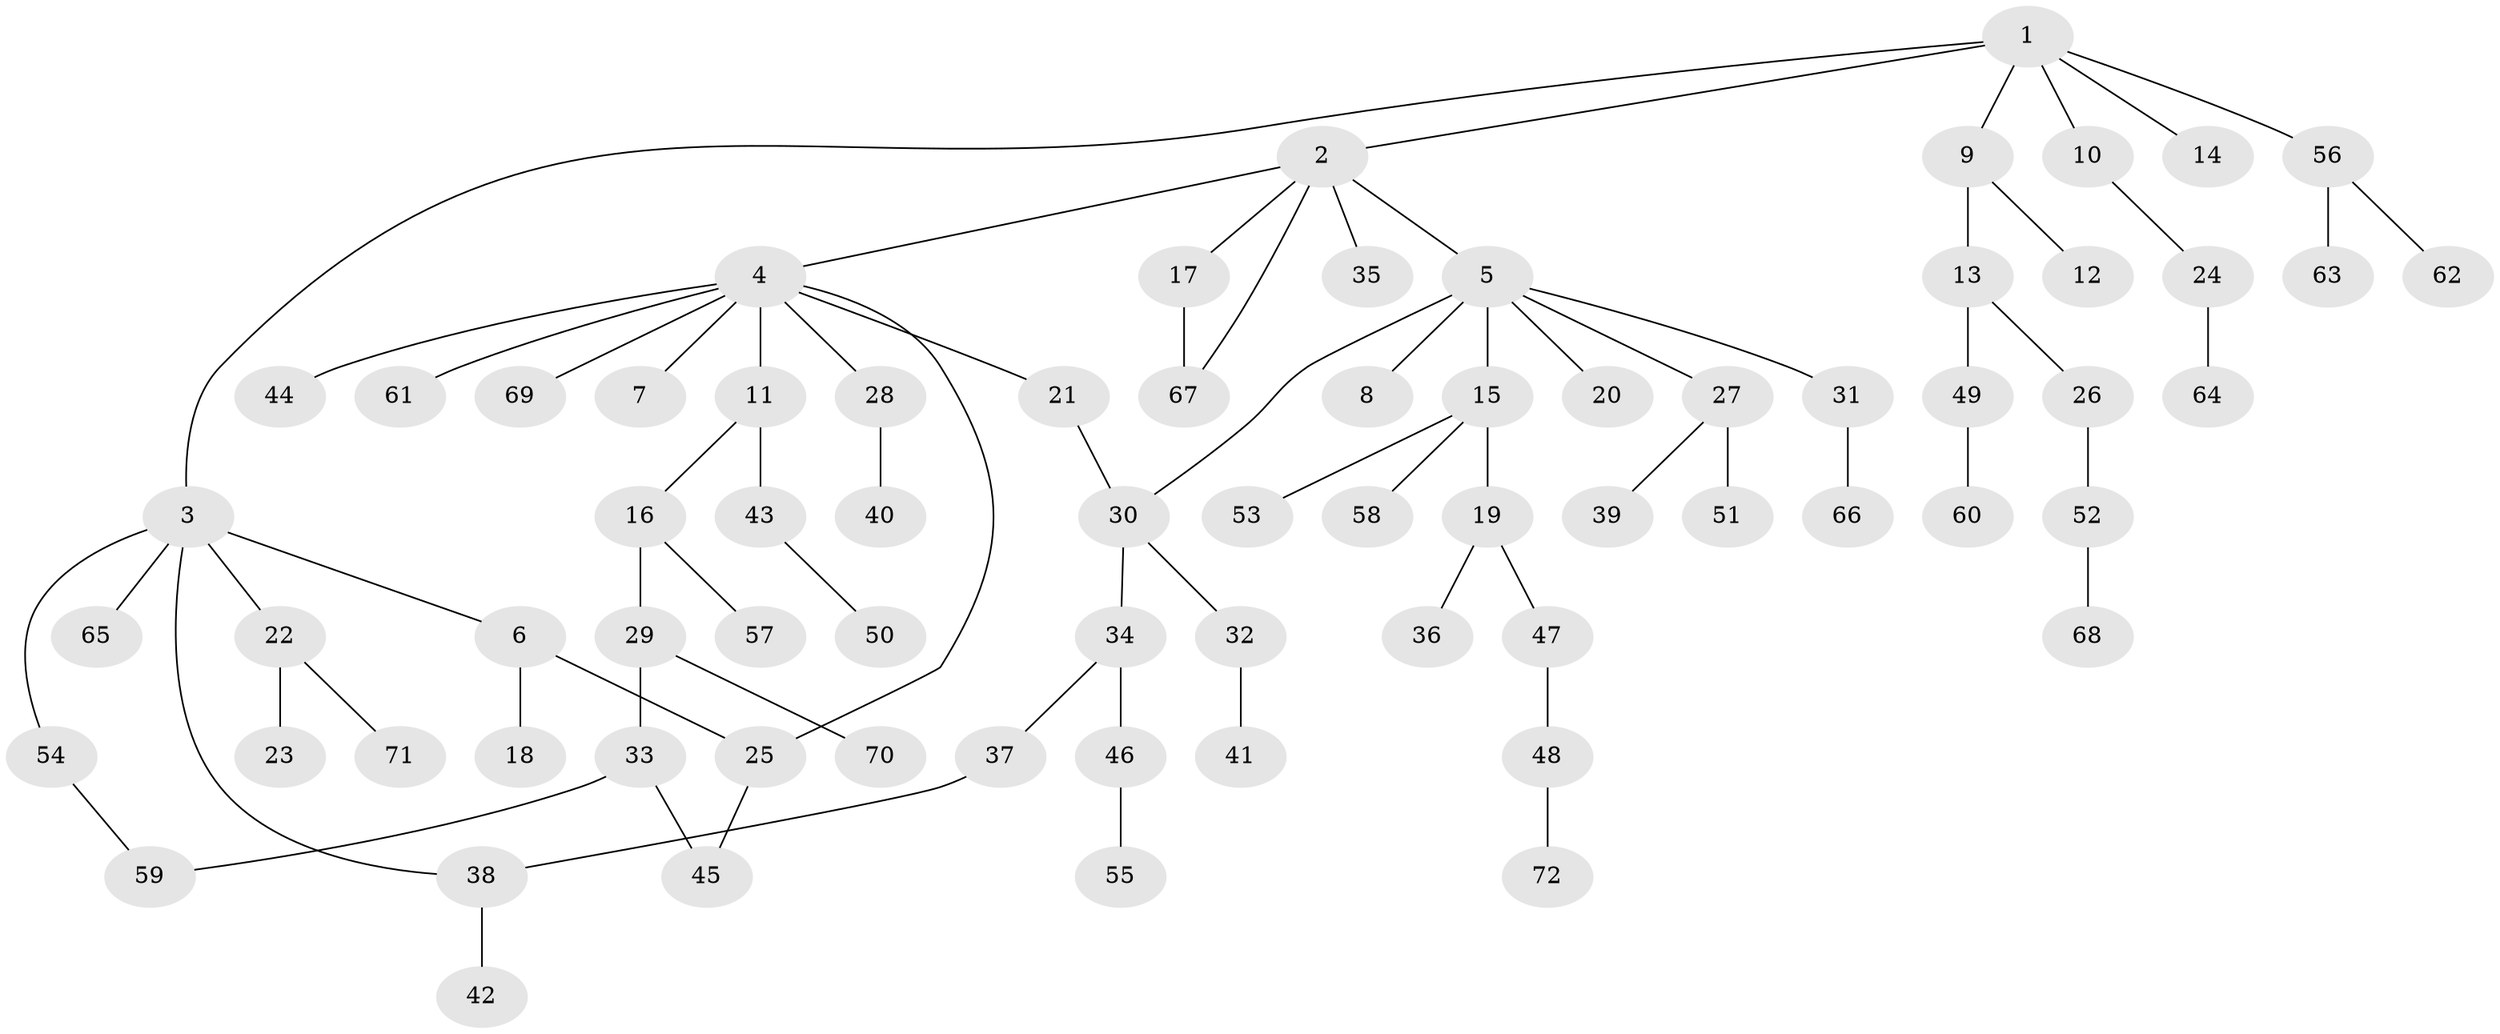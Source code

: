 // coarse degree distribution, {2: 0.3181818181818182, 3: 0.13636363636363635, 5: 0.045454545454545456, 6: 0.022727272727272728, 1: 0.4090909090909091, 4: 0.045454545454545456, 8: 0.022727272727272728}
// Generated by graph-tools (version 1.1) at 2025/36/03/04/25 23:36:01]
// undirected, 72 vertices, 77 edges
graph export_dot {
  node [color=gray90,style=filled];
  1;
  2;
  3;
  4;
  5;
  6;
  7;
  8;
  9;
  10;
  11;
  12;
  13;
  14;
  15;
  16;
  17;
  18;
  19;
  20;
  21;
  22;
  23;
  24;
  25;
  26;
  27;
  28;
  29;
  30;
  31;
  32;
  33;
  34;
  35;
  36;
  37;
  38;
  39;
  40;
  41;
  42;
  43;
  44;
  45;
  46;
  47;
  48;
  49;
  50;
  51;
  52;
  53;
  54;
  55;
  56;
  57;
  58;
  59;
  60;
  61;
  62;
  63;
  64;
  65;
  66;
  67;
  68;
  69;
  70;
  71;
  72;
  1 -- 2;
  1 -- 3;
  1 -- 9;
  1 -- 10;
  1 -- 14;
  1 -- 56;
  2 -- 4;
  2 -- 5;
  2 -- 17;
  2 -- 35;
  2 -- 67;
  3 -- 6;
  3 -- 22;
  3 -- 54;
  3 -- 65;
  3 -- 38;
  4 -- 7;
  4 -- 11;
  4 -- 21;
  4 -- 28;
  4 -- 44;
  4 -- 61;
  4 -- 69;
  4 -- 25;
  5 -- 8;
  5 -- 15;
  5 -- 20;
  5 -- 27;
  5 -- 31;
  5 -- 30;
  6 -- 18;
  6 -- 25;
  9 -- 12;
  9 -- 13;
  10 -- 24;
  11 -- 16;
  11 -- 43;
  13 -- 26;
  13 -- 49;
  15 -- 19;
  15 -- 53;
  15 -- 58;
  16 -- 29;
  16 -- 57;
  17 -- 67;
  19 -- 36;
  19 -- 47;
  21 -- 30;
  22 -- 23;
  22 -- 71;
  24 -- 64;
  25 -- 45;
  26 -- 52;
  27 -- 39;
  27 -- 51;
  28 -- 40;
  29 -- 33;
  29 -- 70;
  30 -- 32;
  30 -- 34;
  31 -- 66;
  32 -- 41;
  33 -- 45;
  33 -- 59;
  34 -- 37;
  34 -- 46;
  37 -- 38;
  38 -- 42;
  43 -- 50;
  46 -- 55;
  47 -- 48;
  48 -- 72;
  49 -- 60;
  52 -- 68;
  54 -- 59;
  56 -- 62;
  56 -- 63;
}
